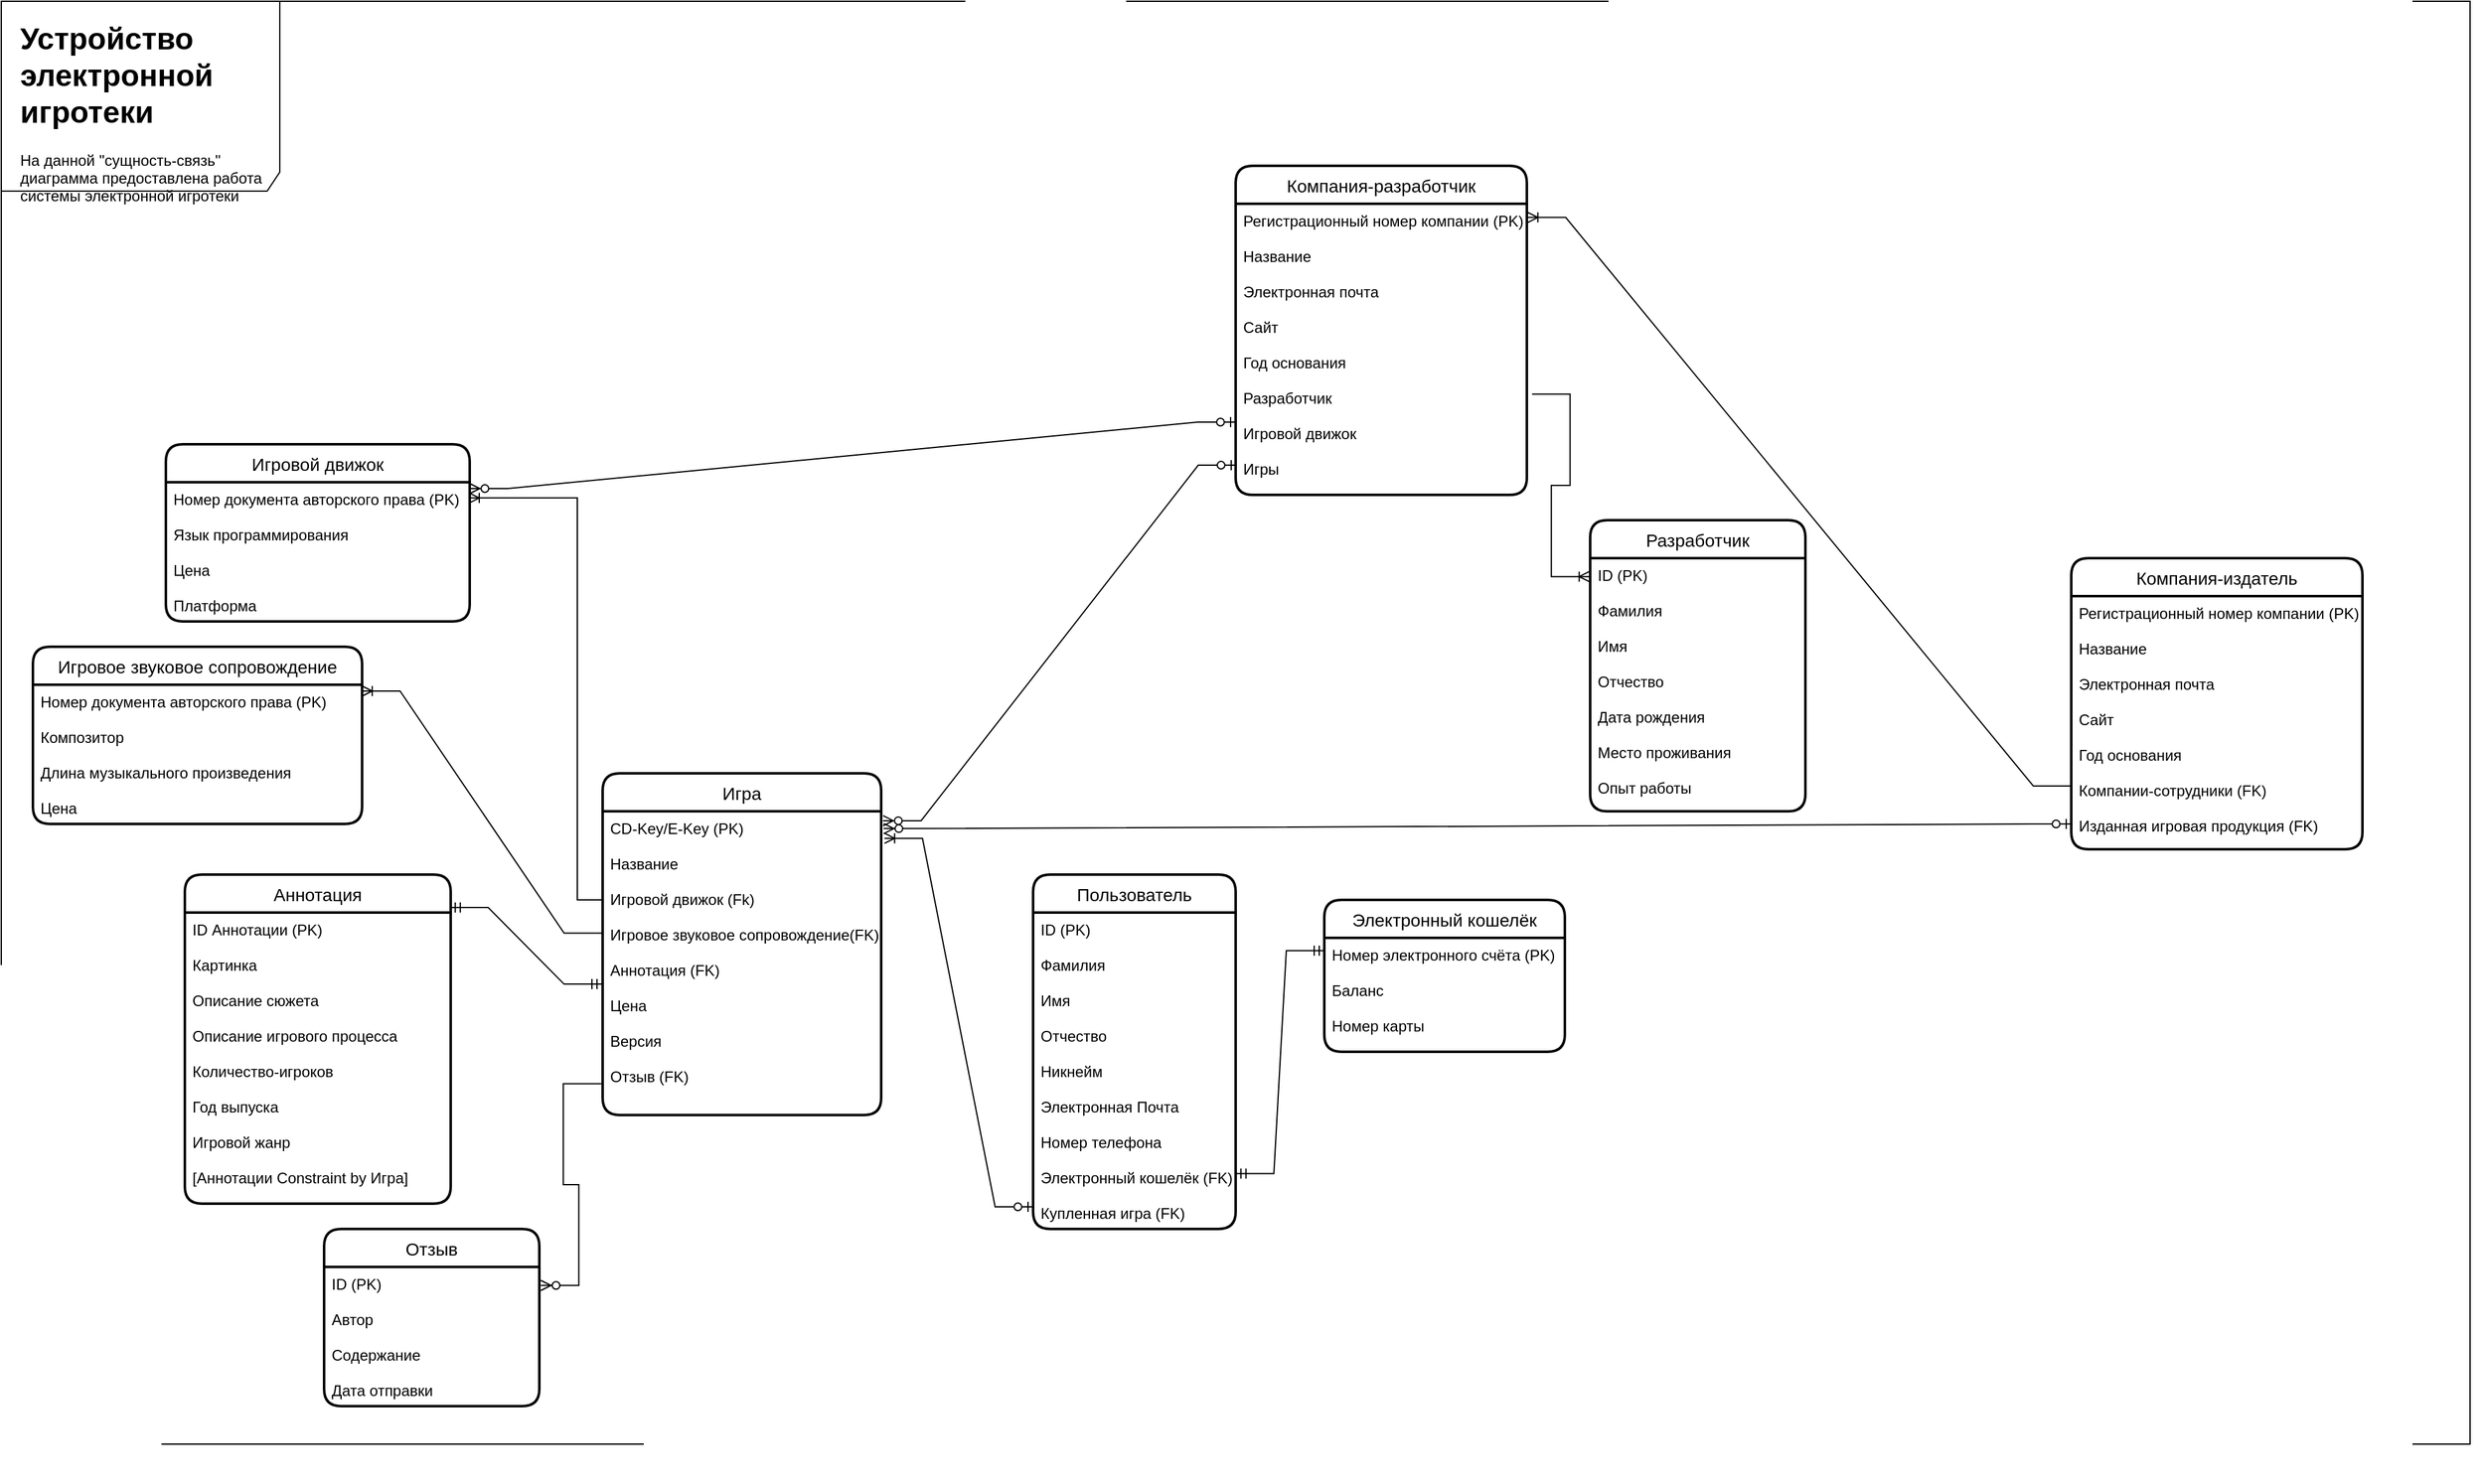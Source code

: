 <mxfile version="18.1.3" type="github">
  <diagram id="R2lEEEUBdFMjLlhIrx00" name="Page-1">
    <mxGraphModel dx="3820" dy="4330" grid="1" gridSize="10" guides="1" tooltips="1" connect="1" arrows="1" fold="1" page="1" pageScale="1" pageWidth="850" pageHeight="1100" math="0" shadow="0" extFonts="Permanent Marker^https://fonts.googleapis.com/css?family=Permanent+Marker">
      <root>
        <mxCell id="0" />
        <mxCell id="1" parent="0" />
        <mxCell id="_Au37B9Xq9A6k-u9n0Tx-1" value="Игра" style="swimlane;childLayout=stackLayout;horizontal=1;startSize=30;horizontalStack=0;rounded=1;fontSize=14;fontStyle=0;strokeWidth=2;resizeParent=0;resizeLast=1;shadow=0;dashed=0;align=center;" parent="1" vertex="1">
          <mxGeometry x="50" y="140" width="220" height="270" as="geometry" />
        </mxCell>
        <mxCell id="_Au37B9Xq9A6k-u9n0Tx-2" value="CD-Key/E-Key (PK)&#xa;&#xa;Название&#xa;&#xa;Игровой движок (Fk)&#xa;&#xa;Игровое звуковое сопровождение(FK)&#xa;&#xa;Аннотация (FK)&#xa;&#xa;Цена&#xa;&#xa;Версия&#xa;&#xa;Отзыв (FK)" style="align=left;strokeColor=none;fillColor=none;spacingLeft=4;fontSize=12;verticalAlign=top;resizable=0;rotatable=0;part=1;" parent="_Au37B9Xq9A6k-u9n0Tx-1" vertex="1">
          <mxGeometry y="30" width="220" height="240" as="geometry" />
        </mxCell>
        <mxCell id="_Au37B9Xq9A6k-u9n0Tx-3" value="Пользователь" style="swimlane;childLayout=stackLayout;horizontal=1;startSize=30;horizontalStack=0;rounded=1;fontSize=14;fontStyle=0;strokeWidth=2;resizeParent=0;resizeLast=1;shadow=0;dashed=0;align=center;" parent="1" vertex="1">
          <mxGeometry x="390" y="220" width="160" height="280" as="geometry" />
        </mxCell>
        <mxCell id="_Au37B9Xq9A6k-u9n0Tx-4" value="ID (PK)&#xa;&#xa;Фамилия&#xa;&#xa;Имя&#xa;&#xa;Отчество&#xa;&#xa;Никнейм&#xa;&#xa;Электронная Почта&#xa;&#xa;Номер телефона&#xa;&#xa;Электронный кошелёк (FK)&#xa;&#xa;Купленная игра (FK)&#xa;" style="align=left;strokeColor=none;fillColor=none;spacingLeft=4;fontSize=12;verticalAlign=top;resizable=0;rotatable=0;part=1;" parent="_Au37B9Xq9A6k-u9n0Tx-3" vertex="1">
          <mxGeometry y="30" width="160" height="250" as="geometry" />
        </mxCell>
        <mxCell id="_Au37B9Xq9A6k-u9n0Tx-18" value="Компания-издатель" style="swimlane;childLayout=stackLayout;horizontal=1;startSize=30;horizontalStack=0;rounded=1;fontSize=14;fontStyle=0;strokeWidth=2;resizeParent=0;resizeLast=1;shadow=0;dashed=0;align=center;" parent="1" vertex="1">
          <mxGeometry x="1210" y="-30" width="230" height="230" as="geometry" />
        </mxCell>
        <mxCell id="_Au37B9Xq9A6k-u9n0Tx-19" value="Регистрационный номер компании (PK)&#xa;&#xa;Название&#xa;&#xa;Электронная почта&#xa;&#xa;Сайт&#xa;&#xa;Год основания&#xa;&#xa;Компании-сотрудники (FK)&#xa;&#xa;Изданная игровая продукция (FK)&#xa;&#xa;" style="align=left;strokeColor=none;fillColor=none;spacingLeft=4;fontSize=12;verticalAlign=top;resizable=0;rotatable=0;part=1;" parent="_Au37B9Xq9A6k-u9n0Tx-18" vertex="1">
          <mxGeometry y="30" width="230" height="200" as="geometry" />
        </mxCell>
        <mxCell id="NNDmnkQxz7l0B0d6Krk1-10" value="Отзыв" style="swimlane;childLayout=stackLayout;horizontal=1;startSize=30;horizontalStack=0;rounded=1;fontSize=14;fontStyle=0;strokeWidth=2;resizeParent=0;resizeLast=1;shadow=0;dashed=0;align=center;" parent="1" vertex="1">
          <mxGeometry x="-170" y="500" width="170" height="140" as="geometry" />
        </mxCell>
        <mxCell id="NNDmnkQxz7l0B0d6Krk1-11" value="ID (PK)&#xa;&#xa;Автор&#xa;&#xa;Содержание&#xa;&#xa;Дата отправки&#xa;" style="align=left;strokeColor=none;fillColor=none;spacingLeft=4;fontSize=12;verticalAlign=top;resizable=0;rotatable=0;part=1;" parent="NNDmnkQxz7l0B0d6Krk1-10" vertex="1">
          <mxGeometry y="30" width="170" height="110" as="geometry" />
        </mxCell>
        <mxCell id="NNDmnkQxz7l0B0d6Krk1-12" value="" style="edgeStyle=entityRelationEdgeStyle;fontSize=12;html=1;endArrow=ERzeroToMany;endFill=1;rounded=0;entryX=1.007;entryY=0.133;entryDx=0;entryDy=0;entryPerimeter=0;exitX=-0.005;exitY=0.897;exitDx=0;exitDy=0;exitPerimeter=0;" parent="1" source="_Au37B9Xq9A6k-u9n0Tx-2" target="NNDmnkQxz7l0B0d6Krk1-11" edge="1">
          <mxGeometry width="100" height="100" relative="1" as="geometry">
            <mxPoint x="60" y="520" as="sourcePoint" />
            <mxPoint x="160" y="420" as="targetPoint" />
          </mxGeometry>
        </mxCell>
        <mxCell id="NNDmnkQxz7l0B0d6Krk1-13" value="Компания-разработчик" style="swimlane;childLayout=stackLayout;horizontal=1;startSize=30;horizontalStack=0;rounded=1;fontSize=14;fontStyle=0;strokeWidth=2;resizeParent=0;resizeLast=1;shadow=0;dashed=0;align=center;" parent="1" vertex="1">
          <mxGeometry x="550" y="-340" width="230" height="260" as="geometry" />
        </mxCell>
        <mxCell id="NNDmnkQxz7l0B0d6Krk1-14" value="Регистрационный номер компании (PK)&#xa;&#xa;Название&#xa;&#xa;Электронная почта&#xa;&#xa;Сайт&#xa;&#xa;Год основания&#xa;&#xa;Разработчик&#xa;&#xa;Игровой движок&#xa;&#xa;Игры&#xa;" style="align=left;strokeColor=none;fillColor=none;spacingLeft=4;fontSize=12;verticalAlign=top;resizable=0;rotatable=0;part=1;" parent="NNDmnkQxz7l0B0d6Krk1-13" vertex="1">
          <mxGeometry y="30" width="230" height="230" as="geometry" />
        </mxCell>
        <mxCell id="NNDmnkQxz7l0B0d6Krk1-17" value="Электронный кошелёк" style="swimlane;childLayout=stackLayout;horizontal=1;startSize=30;horizontalStack=0;rounded=1;fontSize=14;fontStyle=0;strokeWidth=2;resizeParent=0;resizeLast=1;shadow=0;dashed=0;align=center;" parent="1" vertex="1">
          <mxGeometry x="620" y="240" width="190" height="120" as="geometry" />
        </mxCell>
        <mxCell id="NNDmnkQxz7l0B0d6Krk1-18" value="Номер электронного счёта (PK)&#xa;&#xa;Баланс&#xa;&#xa;Номер карты" style="align=left;strokeColor=none;fillColor=none;spacingLeft=4;fontSize=12;verticalAlign=top;resizable=0;rotatable=0;part=1;" parent="NNDmnkQxz7l0B0d6Krk1-17" vertex="1">
          <mxGeometry y="30" width="190" height="90" as="geometry" />
        </mxCell>
        <mxCell id="NNDmnkQxz7l0B0d6Krk1-19" value="" style="edgeStyle=entityRelationEdgeStyle;fontSize=12;html=1;endArrow=ERmandOne;startArrow=ERmandOne;rounded=0;entryX=1.001;entryY=0.825;entryDx=0;entryDy=0;entryPerimeter=0;exitX=0;exitY=0.113;exitDx=0;exitDy=0;exitPerimeter=0;" parent="1" source="NNDmnkQxz7l0B0d6Krk1-18" target="_Au37B9Xq9A6k-u9n0Tx-4" edge="1">
          <mxGeometry width="100" height="100" relative="1" as="geometry">
            <mxPoint x="610" y="263" as="sourcePoint" />
            <mxPoint x="280" y="140" as="targetPoint" />
          </mxGeometry>
        </mxCell>
        <mxCell id="NNDmnkQxz7l0B0d6Krk1-20" value="Разработчик" style="swimlane;childLayout=stackLayout;horizontal=1;startSize=30;horizontalStack=0;rounded=1;fontSize=14;fontStyle=0;strokeWidth=2;resizeParent=0;resizeLast=1;shadow=0;dashed=0;align=center;" parent="1" vertex="1">
          <mxGeometry x="830" y="-60" width="170" height="230" as="geometry" />
        </mxCell>
        <mxCell id="NNDmnkQxz7l0B0d6Krk1-21" value="ID (PK)&#xa;&#xa;Фамилия&#xa;&#xa;Имя&#xa;&#xa;Отчество&#xa;&#xa;Дата рождения&#xa;&#xa;Место проживания&#xa;&#xa;Опыт работы" style="align=left;strokeColor=none;fillColor=none;spacingLeft=4;fontSize=12;verticalAlign=top;resizable=0;rotatable=0;part=1;" parent="NNDmnkQxz7l0B0d6Krk1-20" vertex="1">
          <mxGeometry y="30" width="170" height="200" as="geometry" />
        </mxCell>
        <mxCell id="NNDmnkQxz7l0B0d6Krk1-26" value="Аннотация" style="swimlane;childLayout=stackLayout;horizontal=1;startSize=30;horizontalStack=0;rounded=1;fontSize=14;fontStyle=0;strokeWidth=2;resizeParent=0;resizeLast=1;shadow=0;dashed=0;align=center;" parent="1" vertex="1">
          <mxGeometry x="-280" y="220" width="210" height="260" as="geometry" />
        </mxCell>
        <mxCell id="NNDmnkQxz7l0B0d6Krk1-27" value="ID Аннотации (PK)&#xa;&#xa;Картинка&#xa;&#xa;Описание сюжета&#xa;&#xa;Описание игрового процесса&#xa;&#xa;Количество-игроков&#xa;&#xa;Год выпуска&#xa;&#xa;Игровой жанр&#xa;&#xa;[Аннотации Constraint by Игра]" style="align=left;strokeColor=none;fillColor=none;spacingLeft=4;fontSize=12;verticalAlign=top;resizable=0;rotatable=0;part=1;" parent="NNDmnkQxz7l0B0d6Krk1-26" vertex="1">
          <mxGeometry y="30" width="210" height="230" as="geometry" />
        </mxCell>
        <mxCell id="NNDmnkQxz7l0B0d6Krk1-28" value="" style="edgeStyle=entityRelationEdgeStyle;fontSize=12;html=1;endArrow=ERmandOne;startArrow=ERmandOne;rounded=0;entryX=0.998;entryY=0.1;entryDx=0;entryDy=0;entryPerimeter=0;exitX=-0.002;exitY=0.569;exitDx=0;exitDy=0;exitPerimeter=0;" parent="1" source="_Au37B9Xq9A6k-u9n0Tx-2" target="NNDmnkQxz7l0B0d6Krk1-26" edge="1">
          <mxGeometry width="100" height="100" relative="1" as="geometry">
            <mxPoint x="40" y="140" as="sourcePoint" />
            <mxPoint x="140" y="40" as="targetPoint" />
          </mxGeometry>
        </mxCell>
        <mxCell id="NNDmnkQxz7l0B0d6Krk1-33" value="Игровое звуковое сопровождение" style="swimlane;childLayout=stackLayout;horizontal=1;startSize=30;horizontalStack=0;rounded=1;fontSize=14;fontStyle=0;strokeWidth=2;resizeParent=0;resizeLast=1;shadow=0;dashed=0;align=center;" parent="1" vertex="1">
          <mxGeometry x="-400" y="40" width="260" height="140" as="geometry">
            <mxRectangle x="-100" y="10" width="250" height="30" as="alternateBounds" />
          </mxGeometry>
        </mxCell>
        <mxCell id="NNDmnkQxz7l0B0d6Krk1-34" value="Номер документа авторского права (PK)&#xa;&#xa;Композитор&#xa;&#xa;Длина музыкального произведения&#xa;&#xa;Цена" style="align=left;strokeColor=none;fillColor=none;spacingLeft=4;fontSize=12;verticalAlign=top;resizable=0;rotatable=0;part=1;" parent="NNDmnkQxz7l0B0d6Krk1-33" vertex="1">
          <mxGeometry y="30" width="260" height="110" as="geometry" />
        </mxCell>
        <mxCell id="NNDmnkQxz7l0B0d6Krk1-36" value="" style="edgeStyle=entityRelationEdgeStyle;fontSize=12;html=1;endArrow=ERoneToMany;rounded=0;exitX=-0.002;exitY=0.401;exitDx=0;exitDy=0;entryX=1;entryY=0.25;entryDx=0;entryDy=0;exitPerimeter=0;" parent="1" source="_Au37B9Xq9A6k-u9n0Tx-2" target="NNDmnkQxz7l0B0d6Krk1-33" edge="1">
          <mxGeometry width="100" height="100" relative="1" as="geometry">
            <mxPoint x="-10" y="190" as="sourcePoint" />
            <mxPoint x="-100" y="20" as="targetPoint" />
          </mxGeometry>
        </mxCell>
        <mxCell id="NNDmnkQxz7l0B0d6Krk1-41" value="Игровой движок" style="swimlane;childLayout=stackLayout;horizontal=1;startSize=30;horizontalStack=0;rounded=1;fontSize=14;fontStyle=0;strokeWidth=2;resizeParent=0;resizeLast=1;shadow=0;dashed=0;align=center;" parent="1" vertex="1">
          <mxGeometry x="-295" y="-120" width="240" height="140" as="geometry" />
        </mxCell>
        <mxCell id="NNDmnkQxz7l0B0d6Krk1-42" value="Номер документа авторского права (PK)&#xa;&#xa;Язык программирования&#xa;&#xa;Цена&#xa;&#xa;Платформа" style="align=left;strokeColor=none;fillColor=none;spacingLeft=4;fontSize=12;verticalAlign=top;resizable=0;rotatable=0;part=1;" parent="NNDmnkQxz7l0B0d6Krk1-41" vertex="1">
          <mxGeometry y="30" width="240" height="110" as="geometry" />
        </mxCell>
        <mxCell id="NNDmnkQxz7l0B0d6Krk1-43" value="" style="edgeStyle=elbowEdgeStyle;fontSize=12;html=1;endArrow=ERoneToMany;rounded=0;entryX=0.998;entryY=0.113;entryDx=0;entryDy=0;entryPerimeter=0;" parent="1" target="NNDmnkQxz7l0B0d6Krk1-42" edge="1">
          <mxGeometry width="100" height="100" relative="1" as="geometry">
            <mxPoint x="50" y="240" as="sourcePoint" />
            <mxPoint x="700" y="120" as="targetPoint" />
            <Array as="points">
              <mxPoint x="30" y="100" />
            </Array>
          </mxGeometry>
        </mxCell>
        <mxCell id="w8uJtYVkUi0yPmKOo0ER-3" value="" style="edgeStyle=entityRelationEdgeStyle;fontSize=12;html=1;endArrow=ERoneToMany;startArrow=ERzeroToOne;rounded=0;exitX=0;exitY=0.93;exitDx=0;exitDy=0;exitPerimeter=0;entryX=1.012;entryY=0.089;entryDx=0;entryDy=0;entryPerimeter=0;" edge="1" parent="1" source="_Au37B9Xq9A6k-u9n0Tx-4" target="_Au37B9Xq9A6k-u9n0Tx-2">
          <mxGeometry width="100" height="100" relative="1" as="geometry">
            <mxPoint x="100" y="280" as="sourcePoint" />
            <mxPoint x="200" y="180" as="targetPoint" />
          </mxGeometry>
        </mxCell>
        <mxCell id="w8uJtYVkUi0yPmKOo0ER-6" value="" style="edgeStyle=entityRelationEdgeStyle;fontSize=12;html=1;endArrow=ERzeroToMany;startArrow=ERzeroToOne;rounded=0;exitX=0;exitY=0.75;exitDx=0;exitDy=0;entryX=1;entryY=0.25;entryDx=0;entryDy=0;" edge="1" parent="1" source="NNDmnkQxz7l0B0d6Krk1-14" target="NNDmnkQxz7l0B0d6Krk1-41">
          <mxGeometry width="100" height="100" relative="1" as="geometry">
            <mxPoint x="220" y="30" as="sourcePoint" />
            <mxPoint x="320" y="-70" as="targetPoint" />
          </mxGeometry>
        </mxCell>
        <mxCell id="w8uJtYVkUi0yPmKOo0ER-7" value="" style="edgeStyle=entityRelationEdgeStyle;fontSize=12;html=1;endArrow=ERzeroToMany;startArrow=ERzeroToOne;rounded=0;exitX=0.002;exitY=0.898;exitDx=0;exitDy=0;exitPerimeter=0;entryX=1.007;entryY=0.031;entryDx=0;entryDy=0;entryPerimeter=0;" edge="1" parent="1" source="NNDmnkQxz7l0B0d6Krk1-14" target="_Au37B9Xq9A6k-u9n0Tx-2">
          <mxGeometry width="100" height="100" relative="1" as="geometry">
            <mxPoint x="560.92" y="-87.71" as="sourcePoint" />
            <mxPoint x="-45" y="-75" as="targetPoint" />
          </mxGeometry>
        </mxCell>
        <mxCell id="w8uJtYVkUi0yPmKOo0ER-8" value="" style="edgeStyle=entityRelationEdgeStyle;fontSize=12;html=1;endArrow=ERzeroToMany;startArrow=ERzeroToOne;rounded=0;exitX=0;exitY=0.9;exitDx=0;exitDy=0;exitPerimeter=0;entryX=1.009;entryY=0.057;entryDx=0;entryDy=0;entryPerimeter=0;" edge="1" parent="1" source="_Au37B9Xq9A6k-u9n0Tx-19" target="_Au37B9Xq9A6k-u9n0Tx-2">
          <mxGeometry width="100" height="100" relative="1" as="geometry">
            <mxPoint x="580" y="-10" as="sourcePoint" />
            <mxPoint x="680" y="-110" as="targetPoint" />
          </mxGeometry>
        </mxCell>
        <mxCell id="w8uJtYVkUi0yPmKOo0ER-9" value="" style="edgeStyle=entityRelationEdgeStyle;fontSize=12;html=1;endArrow=ERoneToMany;rounded=0;exitX=0;exitY=0.75;exitDx=0;exitDy=0;entryX=1.003;entryY=0.047;entryDx=0;entryDy=0;entryPerimeter=0;" edge="1" parent="1" source="_Au37B9Xq9A6k-u9n0Tx-19" target="NNDmnkQxz7l0B0d6Krk1-14">
          <mxGeometry width="100" height="100" relative="1" as="geometry">
            <mxPoint x="730" y="90" as="sourcePoint" />
            <mxPoint x="830" y="-10" as="targetPoint" />
          </mxGeometry>
        </mxCell>
        <mxCell id="w8uJtYVkUi0yPmKOo0ER-10" value="" style="edgeStyle=entityRelationEdgeStyle;fontSize=12;html=1;endArrow=ERoneToMany;rounded=0;exitX=1.018;exitY=0.654;exitDx=0;exitDy=0;exitPerimeter=0;entryX=-0.004;entryY=0.073;entryDx=0;entryDy=0;entryPerimeter=0;" edge="1" parent="1" source="NNDmnkQxz7l0B0d6Krk1-14" target="NNDmnkQxz7l0B0d6Krk1-21">
          <mxGeometry width="100" height="100" relative="1" as="geometry">
            <mxPoint x="570" y="-180" as="sourcePoint" />
            <mxPoint x="670" y="-280" as="targetPoint" />
          </mxGeometry>
        </mxCell>
        <mxCell id="w8uJtYVkUi0yPmKOo0ER-13" value="" style="group" vertex="1" connectable="0" parent="1">
          <mxGeometry x="-425" y="-469.995" width="1960" height="1169.995" as="geometry" />
        </mxCell>
        <mxCell id="NNDmnkQxz7l0B0d6Krk1-31" value="" style="shape=umlFrame;whiteSpace=wrap;html=1;width=220;height=150;" parent="w8uJtYVkUi0yPmKOo0ER-13" vertex="1">
          <mxGeometry width="1950" height="1139.995" as="geometry" />
        </mxCell>
        <mxCell id="NNDmnkQxz7l0B0d6Krk1-32" value="" style="group" parent="w8uJtYVkUi0yPmKOo0ER-13" vertex="1" connectable="0">
          <mxGeometry x="10" y="9.995" width="1950" height="1160" as="geometry" />
        </mxCell>
        <mxCell id="NNDmnkQxz7l0B0d6Krk1-46" value="" style="group" parent="NNDmnkQxz7l0B0d6Krk1-32" vertex="1" connectable="0">
          <mxGeometry width="1950" height="1160" as="geometry" />
        </mxCell>
        <mxCell id="NNDmnkQxz7l0B0d6Krk1-30" value="&lt;h1&gt;Устройство электронной игротеки&lt;/h1&gt;&lt;p&gt;На данной &quot;сущность-связь&quot; диаграмма предоставлена работа системы электронной игротеки&lt;/p&gt;" style="text;html=1;strokeColor=none;fillColor=none;spacing=5;spacingTop=-20;whiteSpace=wrap;overflow=hidden;rounded=0;" parent="NNDmnkQxz7l0B0d6Krk1-46" vertex="1">
          <mxGeometry width="230" height="160" as="geometry" />
        </mxCell>
      </root>
    </mxGraphModel>
  </diagram>
</mxfile>
